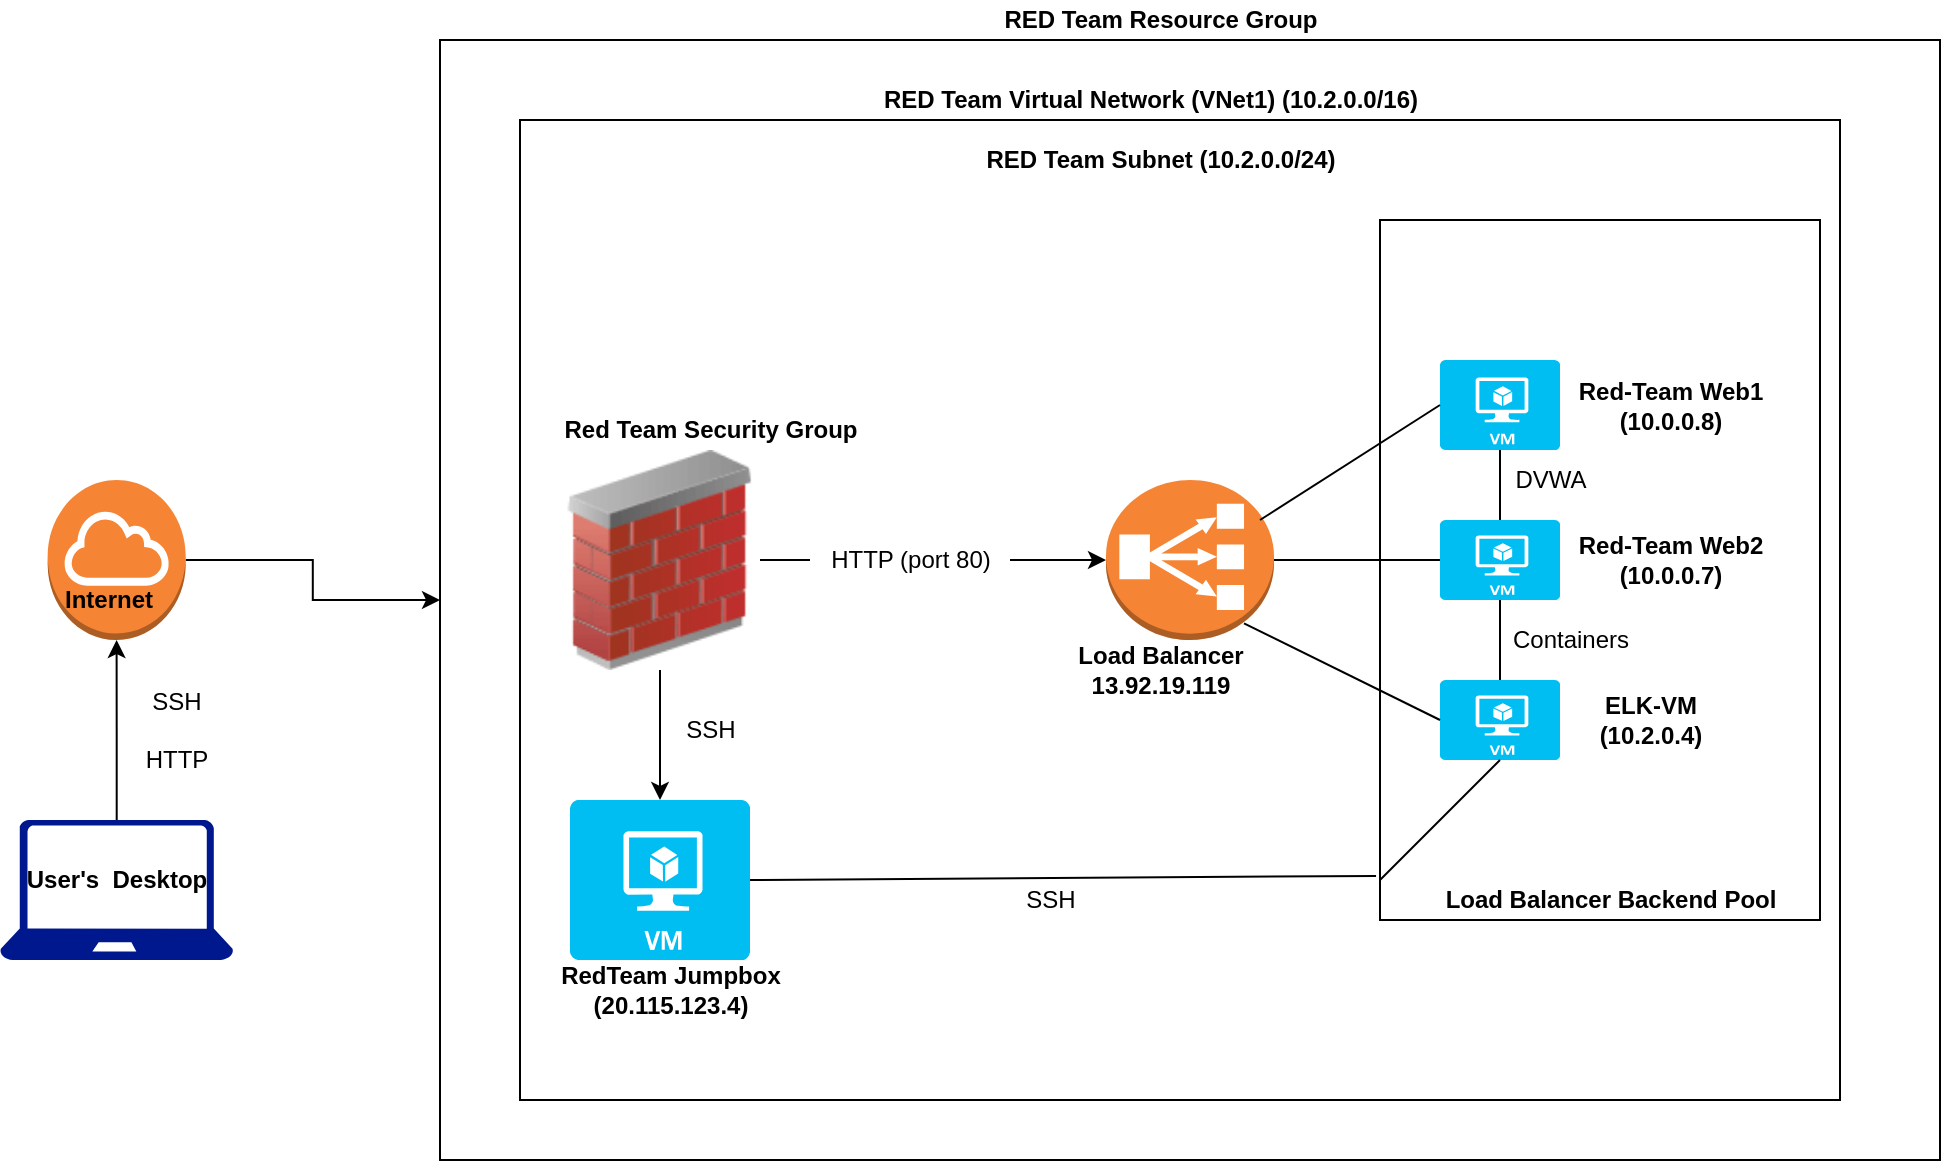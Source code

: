 <mxfile version="16.5.5" type="device"><diagram id="zZtCmXB2KzR0pEXevZi2" name="Page-1"><mxGraphModel dx="1422" dy="786" grid="1" gridSize="10" guides="1" tooltips="1" connect="1" arrows="1" fold="1" page="1" pageScale="1" pageWidth="850" pageHeight="1100" math="0" shadow="0"><root><mxCell id="0"/><mxCell id="1" parent="0"/><mxCell id="HUj3RlgROUD-JnVf9xmO-42" value="" style="whiteSpace=wrap;html=1;fillColor=none;" vertex="1" parent="1"><mxGeometry x="710" y="190" width="220" height="350" as="geometry"/></mxCell><mxCell id="HUj3RlgROUD-JnVf9xmO-9" value="" style="edgeStyle=orthogonalEdgeStyle;rounded=0;orthogonalLoop=1;jettySize=auto;html=1;" edge="1" parent="1" source="HUj3RlgROUD-JnVf9xmO-1" target="HUj3RlgROUD-JnVf9xmO-3"><mxGeometry relative="1" as="geometry"/></mxCell><mxCell id="HUj3RlgROUD-JnVf9xmO-1" value="" style="outlineConnect=0;dashed=0;verticalLabelPosition=bottom;verticalAlign=top;align=center;html=1;shape=mxgraph.aws3.internet_gateway;fillColor=#F58534;gradientColor=none;" vertex="1" parent="1"><mxGeometry x="43.84" y="320" width="69" height="80" as="geometry"/></mxCell><mxCell id="HUj3RlgROUD-JnVf9xmO-8" value="" style="edgeStyle=orthogonalEdgeStyle;rounded=0;orthogonalLoop=1;jettySize=auto;html=1;" edge="1" parent="1" source="HUj3RlgROUD-JnVf9xmO-2" target="HUj3RlgROUD-JnVf9xmO-1"><mxGeometry relative="1" as="geometry"/></mxCell><mxCell id="HUj3RlgROUD-JnVf9xmO-2" value="" style="sketch=0;aspect=fixed;pointerEvents=1;shadow=0;dashed=0;html=1;strokeColor=none;labelPosition=center;verticalLabelPosition=bottom;verticalAlign=top;align=center;fillColor=#00188D;shape=mxgraph.azure.laptop" vertex="1" parent="1"><mxGeometry x="20" y="490" width="116.67" height="70" as="geometry"/></mxCell><mxCell id="HUj3RlgROUD-JnVf9xmO-3" value="" style="rounded=0;whiteSpace=wrap;html=1;fillColor=none;" vertex="1" parent="1"><mxGeometry x="240" y="100" width="750" height="560" as="geometry"/></mxCell><mxCell id="HUj3RlgROUD-JnVf9xmO-4" value="RED Team Resource Group" style="text;html=1;resizable=0;autosize=1;align=center;verticalAlign=middle;points=[];fillColor=none;strokeColor=none;rounded=0;fontStyle=1" vertex="1" parent="1"><mxGeometry x="515" y="80" width="170" height="20" as="geometry"/></mxCell><mxCell id="HUj3RlgROUD-JnVf9xmO-6" value="" style="whiteSpace=wrap;html=1;fillColor=none;" vertex="1" parent="1"><mxGeometry x="280" y="140" width="660" height="490" as="geometry"/></mxCell><mxCell id="HUj3RlgROUD-JnVf9xmO-7" value="RED Team Virtual Network (VNet1) (10.2.0.0/16)" style="text;html=1;resizable=0;autosize=1;align=center;verticalAlign=middle;points=[];fillColor=none;strokeColor=none;rounded=0;fontStyle=1" vertex="1" parent="1"><mxGeometry x="455" y="120" width="280" height="20" as="geometry"/></mxCell><mxCell id="HUj3RlgROUD-JnVf9xmO-10" value="User's&amp;nbsp; Desktop" style="text;html=1;resizable=0;autosize=1;align=center;verticalAlign=middle;points=[];fillColor=none;strokeColor=none;rounded=0;fontStyle=1" vertex="1" parent="1"><mxGeometry x="23.34" y="510" width="110" height="20" as="geometry"/></mxCell><mxCell id="HUj3RlgROUD-JnVf9xmO-11" value="Internet" style="text;html=1;resizable=0;autosize=1;align=center;verticalAlign=middle;points=[];fillColor=none;strokeColor=none;rounded=0;fontStyle=1" vertex="1" parent="1"><mxGeometry x="43.84" y="370" width="60" height="20" as="geometry"/></mxCell><mxCell id="HUj3RlgROUD-JnVf9xmO-12" value="SSH&lt;br&gt;&lt;br&gt;HTTP" style="text;html=1;resizable=0;autosize=1;align=center;verticalAlign=middle;points=[];fillColor=none;strokeColor=none;rounded=0;" vertex="1" parent="1"><mxGeometry x="83.34" y="420" width="50" height="50" as="geometry"/></mxCell><mxCell id="HUj3RlgROUD-JnVf9xmO-14" value="RED Team Subnet (10.2.0.0/24)" style="text;html=1;resizable=0;autosize=1;align=center;verticalAlign=middle;points=[];fillColor=none;strokeColor=none;rounded=0;fontStyle=1" vertex="1" parent="1"><mxGeometry x="505" y="150" width="190" height="20" as="geometry"/></mxCell><mxCell id="HUj3RlgROUD-JnVf9xmO-18" value="" style="edgeStyle=orthogonalEdgeStyle;rounded=0;orthogonalLoop=1;jettySize=auto;html=1;startArrow=none;" edge="1" parent="1" source="HUj3RlgROUD-JnVf9xmO-20" target="HUj3RlgROUD-JnVf9xmO-17"><mxGeometry relative="1" as="geometry"/></mxCell><mxCell id="HUj3RlgROUD-JnVf9xmO-25" value="" style="edgeStyle=orthogonalEdgeStyle;rounded=0;orthogonalLoop=1;jettySize=auto;html=1;" edge="1" parent="1" source="HUj3RlgROUD-JnVf9xmO-15" target="HUj3RlgROUD-JnVf9xmO-23"><mxGeometry relative="1" as="geometry"/></mxCell><mxCell id="HUj3RlgROUD-JnVf9xmO-15" value="" style="image;html=1;image=img/lib/clip_art/networking/Firewall_02_128x128.png;fillColor=none;" vertex="1" parent="1"><mxGeometry x="300" y="305" width="100" height="110" as="geometry"/></mxCell><mxCell id="HUj3RlgROUD-JnVf9xmO-16" value="Red Team Security Group" style="text;html=1;resizable=0;autosize=1;align=center;verticalAlign=middle;points=[];fillColor=none;strokeColor=none;rounded=0;fontStyle=1" vertex="1" parent="1"><mxGeometry x="295" y="285" width="160" height="20" as="geometry"/></mxCell><mxCell id="HUj3RlgROUD-JnVf9xmO-32" value="" style="edgeStyle=orthogonalEdgeStyle;rounded=0;orthogonalLoop=1;jettySize=auto;html=1;endArrow=none;endFill=0;" edge="1" parent="1" source="HUj3RlgROUD-JnVf9xmO-17" target="HUj3RlgROUD-JnVf9xmO-30"><mxGeometry relative="1" as="geometry"/></mxCell><mxCell id="HUj3RlgROUD-JnVf9xmO-17" value="" style="outlineConnect=0;dashed=0;verticalLabelPosition=bottom;verticalAlign=top;align=center;html=1;shape=mxgraph.aws3.classic_load_balancer;fillColor=#F58534;gradientColor=none;" vertex="1" parent="1"><mxGeometry x="573" y="320" width="84" height="80" as="geometry"/></mxCell><mxCell id="HUj3RlgROUD-JnVf9xmO-19" value="Load Balancer&lt;br&gt;13.92.19.119" style="text;html=1;resizable=0;autosize=1;align=center;verticalAlign=middle;points=[];fillColor=none;strokeColor=none;rounded=0;fontStyle=1" vertex="1" parent="1"><mxGeometry x="550" y="400" width="100" height="30" as="geometry"/></mxCell><mxCell id="HUj3RlgROUD-JnVf9xmO-20" value="HTTP (port 80)" style="text;html=1;resizable=0;autosize=1;align=center;verticalAlign=middle;points=[];fillColor=none;strokeColor=none;rounded=0;" vertex="1" parent="1"><mxGeometry x="425" y="350" width="100" height="20" as="geometry"/></mxCell><mxCell id="HUj3RlgROUD-JnVf9xmO-21" value="" style="edgeStyle=orthogonalEdgeStyle;rounded=0;orthogonalLoop=1;jettySize=auto;html=1;endArrow=none;" edge="1" parent="1" source="HUj3RlgROUD-JnVf9xmO-15" target="HUj3RlgROUD-JnVf9xmO-20"><mxGeometry relative="1" as="geometry"><mxPoint x="400" y="360" as="sourcePoint"/><mxPoint x="500" y="360" as="targetPoint"/></mxGeometry></mxCell><mxCell id="HUj3RlgROUD-JnVf9xmO-23" value="" style="verticalLabelPosition=bottom;html=1;verticalAlign=top;align=center;strokeColor=none;fillColor=#00BEF2;shape=mxgraph.azure.virtual_machine;" vertex="1" parent="1"><mxGeometry x="305" y="480" width="90" height="80" as="geometry"/></mxCell><mxCell id="HUj3RlgROUD-JnVf9xmO-26" value="SSH" style="text;html=1;resizable=0;autosize=1;align=center;verticalAlign=middle;points=[];fillColor=none;strokeColor=none;rounded=0;" vertex="1" parent="1"><mxGeometry x="355" y="435" width="40" height="20" as="geometry"/></mxCell><mxCell id="HUj3RlgROUD-JnVf9xmO-27" value="" style="verticalLabelPosition=bottom;html=1;verticalAlign=top;align=center;strokeColor=none;fillColor=#00BEF2;shape=mxgraph.azure.virtual_machine;" vertex="1" parent="1"><mxGeometry x="740" y="420" width="60" height="40" as="geometry"/></mxCell><mxCell id="HUj3RlgROUD-JnVf9xmO-28" value="RedTeam Jumpbox&lt;br&gt;(20.115.123.4)" style="text;html=1;resizable=0;autosize=1;align=center;verticalAlign=middle;points=[];fillColor=none;strokeColor=none;rounded=0;fontStyle=1" vertex="1" parent="1"><mxGeometry x="290" y="560" width="130" height="30" as="geometry"/></mxCell><mxCell id="HUj3RlgROUD-JnVf9xmO-47" value="" style="edgeStyle=none;rounded=0;orthogonalLoop=1;jettySize=auto;html=1;endArrow=none;endFill=0;" edge="1" parent="1" source="HUj3RlgROUD-JnVf9xmO-30" target="HUj3RlgROUD-JnVf9xmO-27"><mxGeometry relative="1" as="geometry"/></mxCell><mxCell id="HUj3RlgROUD-JnVf9xmO-48" value="" style="edgeStyle=none;rounded=0;orthogonalLoop=1;jettySize=auto;html=1;endArrow=none;endFill=0;entryX=0.5;entryY=1;entryDx=0;entryDy=0;entryPerimeter=0;" edge="1" parent="1" source="HUj3RlgROUD-JnVf9xmO-30" target="HUj3RlgROUD-JnVf9xmO-31"><mxGeometry relative="1" as="geometry"><Array as="points"><mxPoint x="770" y="340"/></Array></mxGeometry></mxCell><mxCell id="HUj3RlgROUD-JnVf9xmO-30" value="" style="verticalLabelPosition=bottom;html=1;verticalAlign=top;align=center;strokeColor=none;fillColor=#00BEF2;shape=mxgraph.azure.virtual_machine;" vertex="1" parent="1"><mxGeometry x="740" y="340" width="60" height="40" as="geometry"/></mxCell><mxCell id="HUj3RlgROUD-JnVf9xmO-31" value="" style="verticalLabelPosition=bottom;html=1;verticalAlign=top;align=center;strokeColor=none;fillColor=#00BEF2;shape=mxgraph.azure.virtual_machine;" vertex="1" parent="1"><mxGeometry x="740" y="260" width="60" height="45" as="geometry"/></mxCell><mxCell id="HUj3RlgROUD-JnVf9xmO-35" value="" style="endArrow=none;html=1;rounded=0;entryX=0;entryY=0.5;entryDx=0;entryDy=0;entryPerimeter=0;" edge="1" parent="1" target="HUj3RlgROUD-JnVf9xmO-31"><mxGeometry width="50" height="50" relative="1" as="geometry"><mxPoint x="650" y="340" as="sourcePoint"/><mxPoint x="730" y="290" as="targetPoint"/></mxGeometry></mxCell><mxCell id="HUj3RlgROUD-JnVf9xmO-37" value="" style="endArrow=none;html=1;rounded=0;entryX=0;entryY=0.5;entryDx=0;entryDy=0;entryPerimeter=0;" edge="1" parent="1" target="HUj3RlgROUD-JnVf9xmO-27"><mxGeometry width="50" height="50" relative="1" as="geometry"><mxPoint x="642" y="391.667" as="sourcePoint"/><mxPoint x="735" y="340" as="targetPoint"/></mxGeometry></mxCell><mxCell id="HUj3RlgROUD-JnVf9xmO-39" value="Red-Team Web1&lt;br&gt;(10.0.0.8)" style="text;html=1;resizable=0;autosize=1;align=center;verticalAlign=middle;points=[];fillColor=none;strokeColor=none;rounded=0;fontStyle=1" vertex="1" parent="1"><mxGeometry x="800" y="267.5" width="110" height="30" as="geometry"/></mxCell><mxCell id="HUj3RlgROUD-JnVf9xmO-40" value="Red-Team Web2&lt;br&gt;(10.0.0.7)" style="text;html=1;resizable=0;autosize=1;align=center;verticalAlign=middle;points=[];fillColor=none;strokeColor=none;rounded=0;fontStyle=1" vertex="1" parent="1"><mxGeometry x="800" y="345" width="110" height="30" as="geometry"/></mxCell><mxCell id="HUj3RlgROUD-JnVf9xmO-41" value="ELK-VM&lt;br&gt;(10.2.0.4)" style="text;html=1;resizable=0;autosize=1;align=center;verticalAlign=middle;points=[];fillColor=none;strokeColor=none;rounded=0;fontStyle=1" vertex="1" parent="1"><mxGeometry x="810" y="425" width="70" height="30" as="geometry"/></mxCell><mxCell id="HUj3RlgROUD-JnVf9xmO-44" value="Load Balancer Backend Pool" style="text;html=1;resizable=0;autosize=1;align=center;verticalAlign=middle;points=[];fillColor=none;strokeColor=none;rounded=0;fontStyle=1" vertex="1" parent="1"><mxGeometry x="735" y="520" width="180" height="20" as="geometry"/></mxCell><mxCell id="HUj3RlgROUD-JnVf9xmO-45" value="" style="endArrow=none;html=1;rounded=0;entryX=-0.009;entryY=0.937;entryDx=0;entryDy=0;entryPerimeter=0;" edge="1" parent="1" target="HUj3RlgROUD-JnVf9xmO-42"><mxGeometry width="50" height="50" relative="1" as="geometry"><mxPoint x="395" y="520" as="sourcePoint"/><mxPoint x="445" y="470" as="targetPoint"/></mxGeometry></mxCell><mxCell id="HUj3RlgROUD-JnVf9xmO-49" value="SSH" style="text;html=1;resizable=0;autosize=1;align=center;verticalAlign=middle;points=[];fillColor=none;strokeColor=none;rounded=0;" vertex="1" parent="1"><mxGeometry x="525" y="520" width="40" height="20" as="geometry"/></mxCell><mxCell id="HUj3RlgROUD-JnVf9xmO-51" value="" style="endArrow=none;html=1;rounded=0;entryX=0.5;entryY=1;entryDx=0;entryDy=0;entryPerimeter=0;" edge="1" parent="1" target="HUj3RlgROUD-JnVf9xmO-27"><mxGeometry width="50" height="50" relative="1" as="geometry"><mxPoint x="710" y="520" as="sourcePoint"/><mxPoint x="760" y="470" as="targetPoint"/></mxGeometry></mxCell><mxCell id="HUj3RlgROUD-JnVf9xmO-52" value="DVWA" style="text;html=1;resizable=0;autosize=1;align=center;verticalAlign=middle;points=[];fillColor=none;strokeColor=none;rounded=0;" vertex="1" parent="1"><mxGeometry x="770" y="310" width="50" height="20" as="geometry"/></mxCell><mxCell id="HUj3RlgROUD-JnVf9xmO-53" value="Containers" style="text;html=1;resizable=0;autosize=1;align=center;verticalAlign=middle;points=[];fillColor=none;strokeColor=none;rounded=0;" vertex="1" parent="1"><mxGeometry x="770" y="390" width="70" height="20" as="geometry"/></mxCell></root></mxGraphModel></diagram></mxfile>